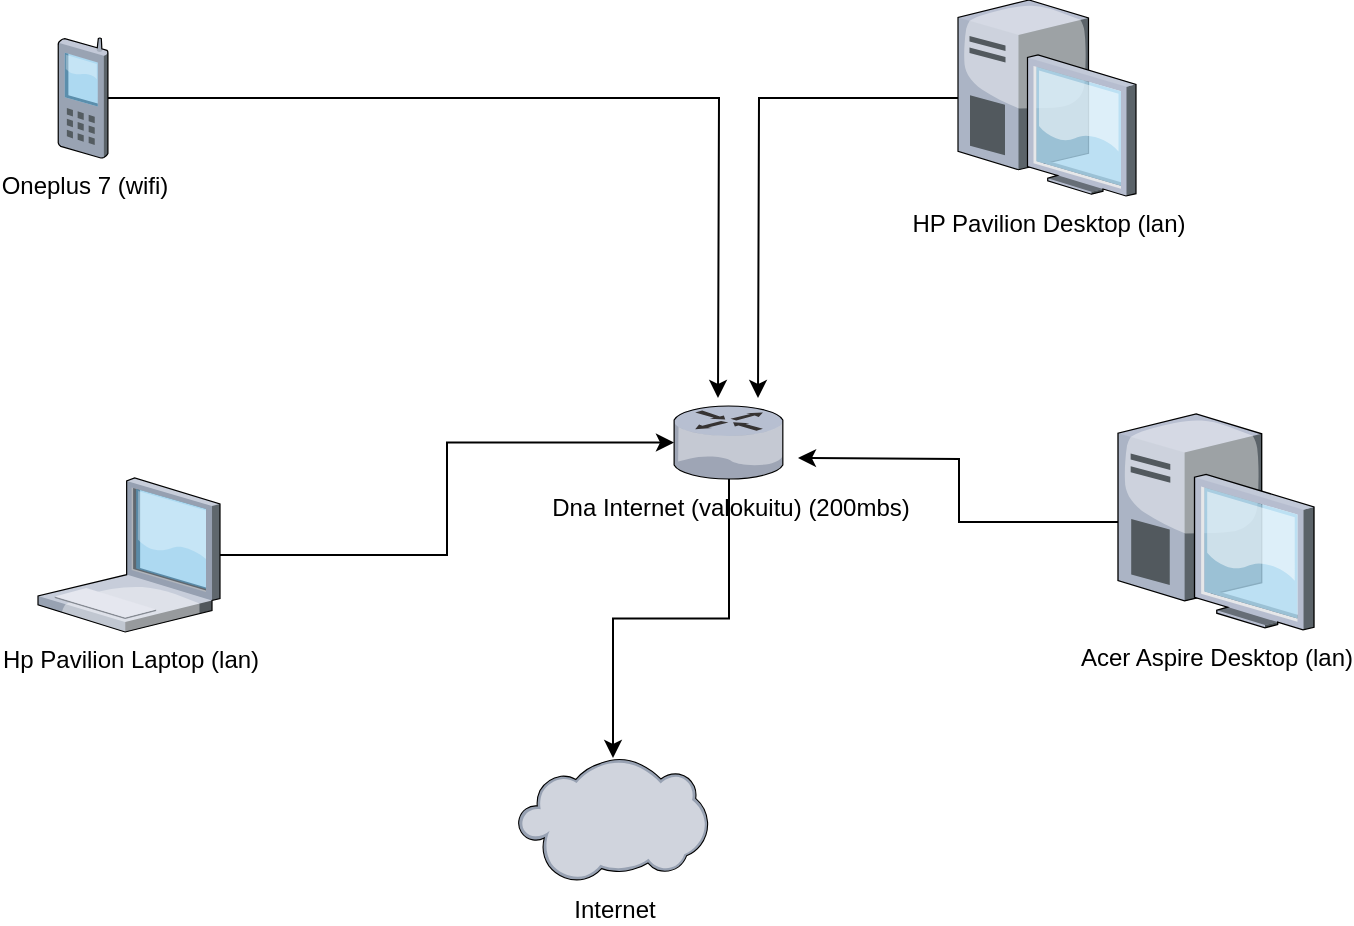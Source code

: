 <mxfile version="14.1.8" type="device"><diagram id="vz-9SIi71RtXdEWn2t51" name="Page-1"><mxGraphModel dx="1086" dy="694" grid="1" gridSize="10" guides="1" tooltips="1" connect="1" arrows="1" fold="1" page="1" pageScale="1" pageWidth="850" pageHeight="1100" math="0" shadow="0"><root><mxCell id="0"/><mxCell id="1" parent="0"/><mxCell id="vV5QJSFlXGcuy5Z-ljLu-8" style="edgeStyle=orthogonalEdgeStyle;rounded=0;orthogonalLoop=1;jettySize=auto;html=1;" edge="1" parent="1" source="vV5QJSFlXGcuy5Z-ljLu-1"><mxGeometry relative="1" as="geometry"><mxPoint x="420" y="240" as="targetPoint"/></mxGeometry></mxCell><mxCell id="vV5QJSFlXGcuy5Z-ljLu-1" value="Oneplus 7 (wifi)&lt;br&gt;" style="verticalLabelPosition=bottom;aspect=fixed;html=1;verticalAlign=top;strokeColor=none;align=center;outlineConnect=0;shape=mxgraph.citrix.cell_phone;" vertex="1" parent="1"><mxGeometry x="90" y="60" width="25" height="60" as="geometry"/></mxCell><mxCell id="vV5QJSFlXGcuy5Z-ljLu-9" style="edgeStyle=orthogonalEdgeStyle;rounded=0;orthogonalLoop=1;jettySize=auto;html=1;" edge="1" parent="1" source="vV5QJSFlXGcuy5Z-ljLu-2"><mxGeometry relative="1" as="geometry"><mxPoint x="440" y="240" as="targetPoint"/></mxGeometry></mxCell><mxCell id="vV5QJSFlXGcuy5Z-ljLu-2" value="HP Pavilion Desktop (lan)&lt;br&gt;" style="verticalLabelPosition=bottom;aspect=fixed;html=1;verticalAlign=top;strokeColor=none;align=center;outlineConnect=0;shape=mxgraph.citrix.desktop;" vertex="1" parent="1"><mxGeometry x="540" y="41" width="89" height="98" as="geometry"/></mxCell><mxCell id="vV5QJSFlXGcuy5Z-ljLu-7" style="edgeStyle=orthogonalEdgeStyle;rounded=0;orthogonalLoop=1;jettySize=auto;html=1;" edge="1" parent="1" source="vV5QJSFlXGcuy5Z-ljLu-3" target="vV5QJSFlXGcuy5Z-ljLu-4"><mxGeometry relative="1" as="geometry"/></mxCell><mxCell id="vV5QJSFlXGcuy5Z-ljLu-3" value="Hp Pavilion Laptop (lan)&lt;br&gt;" style="verticalLabelPosition=bottom;aspect=fixed;html=1;verticalAlign=top;strokeColor=none;align=center;outlineConnect=0;shape=mxgraph.citrix.laptop_1;" vertex="1" parent="1"><mxGeometry x="80" y="280" width="91" height="77" as="geometry"/></mxCell><mxCell id="vV5QJSFlXGcuy5Z-ljLu-11" style="edgeStyle=orthogonalEdgeStyle;rounded=0;orthogonalLoop=1;jettySize=auto;html=1;" edge="1" parent="1" source="vV5QJSFlXGcuy5Z-ljLu-4" target="vV5QJSFlXGcuy5Z-ljLu-5"><mxGeometry relative="1" as="geometry"/></mxCell><mxCell id="vV5QJSFlXGcuy5Z-ljLu-4" value="Dna Internet (valokuitu) (200mbs)&lt;br&gt;" style="verticalLabelPosition=bottom;aspect=fixed;html=1;verticalAlign=top;strokeColor=none;align=center;outlineConnect=0;shape=mxgraph.citrix.router;" vertex="1" parent="1"><mxGeometry x="398" y="244" width="55" height="36.5" as="geometry"/></mxCell><mxCell id="vV5QJSFlXGcuy5Z-ljLu-5" value="Internet&lt;br&gt;" style="verticalLabelPosition=bottom;aspect=fixed;html=1;verticalAlign=top;strokeColor=none;align=center;outlineConnect=0;shape=mxgraph.citrix.cloud;" vertex="1" parent="1"><mxGeometry x="320" y="420" width="95" height="62" as="geometry"/></mxCell><mxCell id="vV5QJSFlXGcuy5Z-ljLu-10" style="edgeStyle=orthogonalEdgeStyle;rounded=0;orthogonalLoop=1;jettySize=auto;html=1;" edge="1" parent="1" source="vV5QJSFlXGcuy5Z-ljLu-6"><mxGeometry relative="1" as="geometry"><mxPoint x="460" y="270" as="targetPoint"/></mxGeometry></mxCell><mxCell id="vV5QJSFlXGcuy5Z-ljLu-6" value="Acer Aspire Desktop (lan)&lt;br&gt;" style="verticalLabelPosition=bottom;aspect=fixed;html=1;verticalAlign=top;strokeColor=none;align=center;outlineConnect=0;shape=mxgraph.citrix.desktop;" vertex="1" parent="1"><mxGeometry x="620" y="247.99" width="98" height="107.91" as="geometry"/></mxCell></root></mxGraphModel></diagram></mxfile>